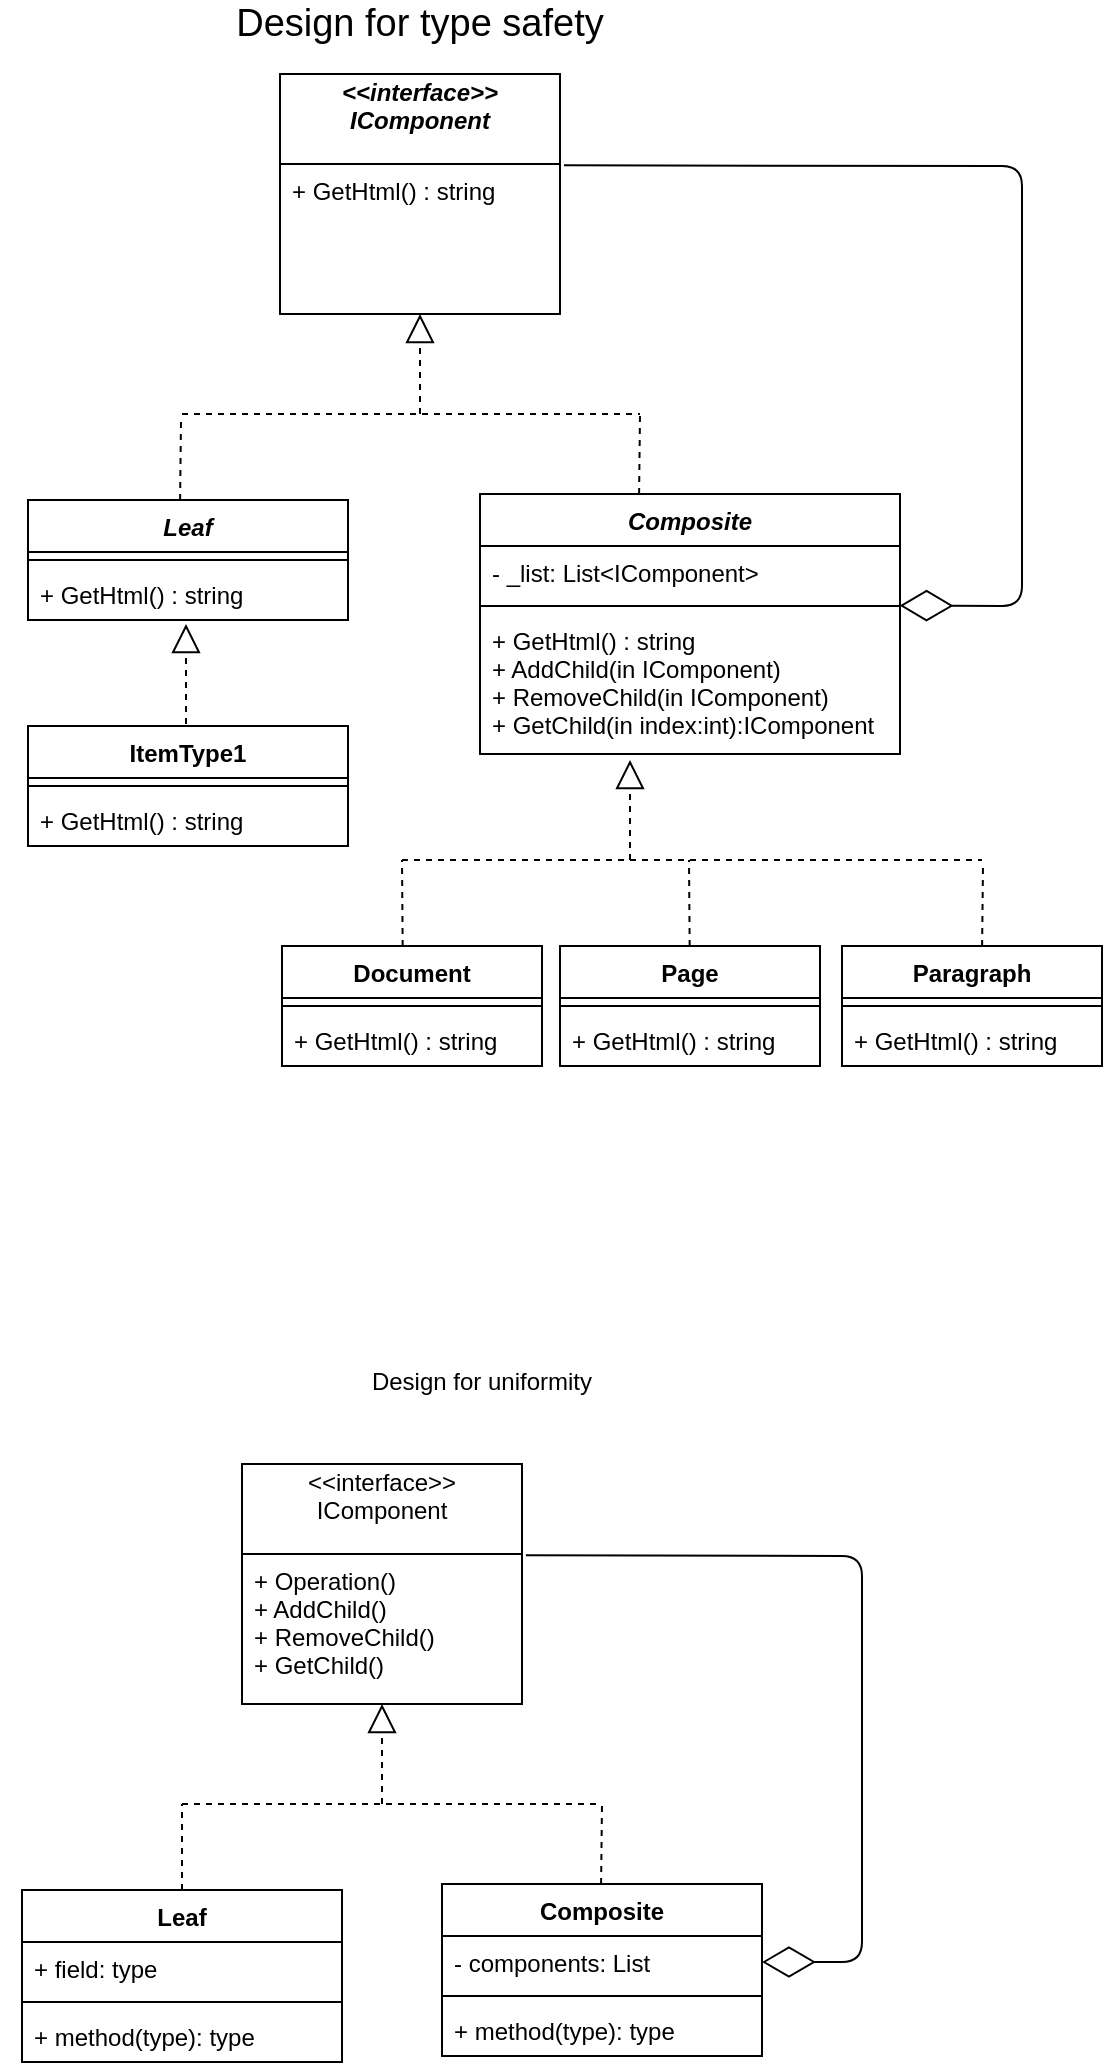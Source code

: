 <mxfile version="10.6.0" type="device"><diagram id="-K9UM8dim59znH_Db7uy" name="Page-1"><mxGraphModel dx="1077" dy="621" grid="1" gridSize="10" guides="1" tooltips="1" connect="1" arrows="1" fold="1" page="1" pageScale="1" pageWidth="850" pageHeight="1100" math="0" shadow="0"><root><mxCell id="0"/><mxCell id="1" parent="0"/><mxCell id="X97QrfM6GMMRkTykl-i_-2" value="Composite" style="swimlane;fontStyle=1;align=center;verticalAlign=top;childLayout=stackLayout;horizontal=1;startSize=26;horizontalStack=0;resizeParent=1;resizeParentMax=0;resizeLast=0;collapsible=1;marginBottom=0;" vertex="1" parent="1"><mxGeometry x="350" y="949" width="160" height="86" as="geometry"/></mxCell><mxCell id="X97QrfM6GMMRkTykl-i_-3" value="- components: List" style="text;strokeColor=none;fillColor=none;align=left;verticalAlign=top;spacingLeft=4;spacingRight=4;overflow=hidden;rotatable=0;points=[[0,0.5],[1,0.5]];portConstraint=eastwest;" vertex="1" parent="X97QrfM6GMMRkTykl-i_-2"><mxGeometry y="26" width="160" height="26" as="geometry"/></mxCell><mxCell id="X97QrfM6GMMRkTykl-i_-4" value="" style="line;strokeWidth=1;fillColor=none;align=left;verticalAlign=middle;spacingTop=-1;spacingLeft=3;spacingRight=3;rotatable=0;labelPosition=right;points=[];portConstraint=eastwest;" vertex="1" parent="X97QrfM6GMMRkTykl-i_-2"><mxGeometry y="52" width="160" height="8" as="geometry"/></mxCell><mxCell id="X97QrfM6GMMRkTykl-i_-5" value="+ method(type): type" style="text;strokeColor=none;fillColor=none;align=left;verticalAlign=top;spacingLeft=4;spacingRight=4;overflow=hidden;rotatable=0;points=[[0,0.5],[1,0.5]];portConstraint=eastwest;" vertex="1" parent="X97QrfM6GMMRkTykl-i_-2"><mxGeometry y="60" width="160" height="26" as="geometry"/></mxCell><mxCell id="X97QrfM6GMMRkTykl-i_-6" value="Leaf" style="swimlane;fontStyle=1;align=center;verticalAlign=top;childLayout=stackLayout;horizontal=1;startSize=26;horizontalStack=0;resizeParent=1;resizeParentMax=0;resizeLast=0;collapsible=1;marginBottom=0;" vertex="1" parent="1"><mxGeometry x="140" y="952" width="160" height="86" as="geometry"/></mxCell><mxCell id="X97QrfM6GMMRkTykl-i_-7" value="+ field: type" style="text;strokeColor=none;fillColor=none;align=left;verticalAlign=top;spacingLeft=4;spacingRight=4;overflow=hidden;rotatable=0;points=[[0,0.5],[1,0.5]];portConstraint=eastwest;" vertex="1" parent="X97QrfM6GMMRkTykl-i_-6"><mxGeometry y="26" width="160" height="26" as="geometry"/></mxCell><mxCell id="X97QrfM6GMMRkTykl-i_-8" value="" style="line;strokeWidth=1;fillColor=none;align=left;verticalAlign=middle;spacingTop=-1;spacingLeft=3;spacingRight=3;rotatable=0;labelPosition=right;points=[];portConstraint=eastwest;" vertex="1" parent="X97QrfM6GMMRkTykl-i_-6"><mxGeometry y="52" width="160" height="8" as="geometry"/></mxCell><mxCell id="X97QrfM6GMMRkTykl-i_-9" value="+ method(type): type" style="text;strokeColor=none;fillColor=none;align=left;verticalAlign=top;spacingLeft=4;spacingRight=4;overflow=hidden;rotatable=0;points=[[0,0.5],[1,0.5]];portConstraint=eastwest;" vertex="1" parent="X97QrfM6GMMRkTykl-i_-6"><mxGeometry y="60" width="160" height="26" as="geometry"/></mxCell><mxCell id="X97QrfM6GMMRkTykl-i_-19" value="" style="endArrow=diamondThin;endFill=0;endSize=24;html=1;exitX=1.014;exitY=0.009;exitDx=0;exitDy=0;entryX=1;entryY=0.5;entryDx=0;entryDy=0;exitPerimeter=0;" edge="1" parent="1" source="X97QrfM6GMMRkTykl-i_-35" target="X97QrfM6GMMRkTykl-i_-3"><mxGeometry width="160" relative="1" as="geometry"><mxPoint x="375" y="809" as="sourcePoint"/><mxPoint x="570" y="969" as="targetPoint"/><Array as="points"><mxPoint x="560" y="785"/><mxPoint x="560" y="988"/></Array></mxGeometry></mxCell><mxCell id="X97QrfM6GMMRkTykl-i_-30" value="" style="endArrow=block;dashed=1;endFill=0;endSize=12;html=1;" edge="1" parent="1"><mxGeometry width="160" relative="1" as="geometry"><mxPoint x="320" y="909" as="sourcePoint"/><mxPoint x="320" y="859" as="targetPoint"/></mxGeometry></mxCell><mxCell id="X97QrfM6GMMRkTykl-i_-31" value="" style="endArrow=none;dashed=1;html=1;" edge="1" parent="1"><mxGeometry width="50" height="50" relative="1" as="geometry"><mxPoint x="220" y="909" as="sourcePoint"/><mxPoint x="430" y="909" as="targetPoint"/></mxGeometry></mxCell><mxCell id="X97QrfM6GMMRkTykl-i_-32" value="" style="endArrow=none;dashed=1;html=1;exitX=0.5;exitY=0;exitDx=0;exitDy=0;" edge="1" parent="1" source="X97QrfM6GMMRkTykl-i_-6"><mxGeometry width="50" height="50" relative="1" as="geometry"><mxPoint x="180" y="959" as="sourcePoint"/><mxPoint x="220" y="909" as="targetPoint"/></mxGeometry></mxCell><mxCell id="X97QrfM6GMMRkTykl-i_-33" value="" style="endArrow=none;dashed=1;html=1;exitX=0.5;exitY=0;exitDx=0;exitDy=0;" edge="1" parent="1"><mxGeometry width="50" height="50" relative="1" as="geometry"><mxPoint x="429.548" y="949" as="sourcePoint"/><mxPoint x="430" y="909" as="targetPoint"/></mxGeometry></mxCell><mxCell id="X97QrfM6GMMRkTykl-i_-34" value="&lt;&lt;interface&gt;&gt;&#10;IComponent&#10;" style="swimlane;fontStyle=0;childLayout=stackLayout;horizontal=1;startSize=45;fillColor=none;horizontalStack=0;resizeParent=1;resizeParentMax=0;resizeLast=0;collapsible=1;marginBottom=0;" vertex="1" parent="1"><mxGeometry x="250" y="739" width="140" height="120" as="geometry"/></mxCell><mxCell id="X97QrfM6GMMRkTykl-i_-35" value="+ Operation()&#10;+ AddChild()&#10;+ RemoveChild()&#10;+ GetChild()&#10;" style="text;strokeColor=none;fillColor=none;align=left;verticalAlign=top;spacingLeft=4;spacingRight=4;overflow=hidden;rotatable=0;points=[[0,0.5],[1,0.5]];portConstraint=eastwest;" vertex="1" parent="X97QrfM6GMMRkTykl-i_-34"><mxGeometry y="45" width="140" height="75" as="geometry"/></mxCell><mxCell id="X97QrfM6GMMRkTykl-i_-38" value="Composite" style="swimlane;fontStyle=3;align=center;verticalAlign=top;childLayout=stackLayout;horizontal=1;startSize=26;horizontalStack=0;resizeParent=1;resizeParentMax=0;resizeLast=0;collapsible=1;marginBottom=0;" vertex="1" parent="1"><mxGeometry x="369" y="254" width="210" height="130" as="geometry"/></mxCell><mxCell id="X97QrfM6GMMRkTykl-i_-39" value="- _list: List&lt;IComponent&gt;" style="text;strokeColor=none;fillColor=none;align=left;verticalAlign=top;spacingLeft=4;spacingRight=4;overflow=hidden;rotatable=0;points=[[0,0.5],[1,0.5]];portConstraint=eastwest;" vertex="1" parent="X97QrfM6GMMRkTykl-i_-38"><mxGeometry y="26" width="210" height="26" as="geometry"/></mxCell><mxCell id="X97QrfM6GMMRkTykl-i_-40" value="" style="line;strokeWidth=1;fillColor=none;align=left;verticalAlign=middle;spacingTop=-1;spacingLeft=3;spacingRight=3;rotatable=0;labelPosition=right;points=[];portConstraint=eastwest;" vertex="1" parent="X97QrfM6GMMRkTykl-i_-38"><mxGeometry y="52" width="210" height="8" as="geometry"/></mxCell><mxCell id="X97QrfM6GMMRkTykl-i_-41" value="+ GetHtml() : string&#10;+ AddChild(in IComponent)&#10;+ RemoveChild(in IComponent)&#10;+ GetChild(in index:int):IComponent&#10;" style="text;strokeColor=none;fillColor=none;align=left;verticalAlign=top;spacingLeft=4;spacingRight=4;overflow=hidden;rotatable=0;points=[[0,0.5],[1,0.5]];portConstraint=eastwest;" vertex="1" parent="X97QrfM6GMMRkTykl-i_-38"><mxGeometry y="60" width="210" height="70" as="geometry"/></mxCell><mxCell id="X97QrfM6GMMRkTykl-i_-42" value="Leaf" style="swimlane;fontStyle=3;align=center;verticalAlign=top;childLayout=stackLayout;horizontal=1;startSize=26;horizontalStack=0;resizeParent=1;resizeParentMax=0;resizeLast=0;collapsible=1;marginBottom=0;" vertex="1" parent="1"><mxGeometry x="143" y="257" width="160" height="60" as="geometry"/></mxCell><mxCell id="X97QrfM6GMMRkTykl-i_-44" value="" style="line;strokeWidth=1;fillColor=none;align=left;verticalAlign=middle;spacingTop=-1;spacingLeft=3;spacingRight=3;rotatable=0;labelPosition=right;points=[];portConstraint=eastwest;" vertex="1" parent="X97QrfM6GMMRkTykl-i_-42"><mxGeometry y="26" width="160" height="8" as="geometry"/></mxCell><mxCell id="X97QrfM6GMMRkTykl-i_-45" value="+ GetHtml() : string&#10;" style="text;strokeColor=none;fillColor=none;align=left;verticalAlign=top;spacingLeft=4;spacingRight=4;overflow=hidden;rotatable=0;points=[[0,0.5],[1,0.5]];portConstraint=eastwest;" vertex="1" parent="X97QrfM6GMMRkTykl-i_-42"><mxGeometry y="34" width="160" height="26" as="geometry"/></mxCell><mxCell id="X97QrfM6GMMRkTykl-i_-46" value="" style="endArrow=diamondThin;endFill=0;endSize=24;html=1;exitX=1.014;exitY=0.009;exitDx=0;exitDy=0;exitPerimeter=0;entryX=0.999;entryY=0.472;entryDx=0;entryDy=0;entryPerimeter=0;" edge="1" parent="1" source="X97QrfM6GMMRkTykl-i_-52" target="X97QrfM6GMMRkTykl-i_-40"><mxGeometry width="160" relative="1" as="geometry"><mxPoint x="394" y="114" as="sourcePoint"/><mxPoint x="610" y="340" as="targetPoint"/><Array as="points"><mxPoint x="640" y="90"/><mxPoint x="640" y="310"/></Array></mxGeometry></mxCell><mxCell id="X97QrfM6GMMRkTykl-i_-47" value="" style="endArrow=block;dashed=1;endFill=0;endSize=12;html=1;" edge="1" parent="1"><mxGeometry width="160" relative="1" as="geometry"><mxPoint x="339" y="214" as="sourcePoint"/><mxPoint x="339" y="164" as="targetPoint"/></mxGeometry></mxCell><mxCell id="X97QrfM6GMMRkTykl-i_-48" value="" style="endArrow=none;dashed=1;html=1;" edge="1" parent="1"><mxGeometry width="50" height="50" relative="1" as="geometry"><mxPoint x="220" y="214" as="sourcePoint"/><mxPoint x="449" y="214" as="targetPoint"/></mxGeometry></mxCell><mxCell id="X97QrfM6GMMRkTykl-i_-50" value="" style="endArrow=none;dashed=1;html=1;exitX=0.5;exitY=0;exitDx=0;exitDy=0;" edge="1" parent="1"><mxGeometry width="50" height="50" relative="1" as="geometry"><mxPoint x="448.548" y="254" as="sourcePoint"/><mxPoint x="449" y="214" as="targetPoint"/></mxGeometry></mxCell><mxCell id="X97QrfM6GMMRkTykl-i_-51" value="&lt;&lt;interface&gt;&gt;&#10;IComponent&#10;" style="swimlane;fontStyle=3;childLayout=stackLayout;horizontal=1;startSize=45;fillColor=none;horizontalStack=0;resizeParent=1;resizeParentMax=0;resizeLast=0;collapsible=1;marginBottom=0;" vertex="1" parent="1"><mxGeometry x="269" y="44" width="140" height="120" as="geometry"/></mxCell><mxCell id="X97QrfM6GMMRkTykl-i_-52" value="+ GetHtml() : string&#10;" style="text;strokeColor=none;fillColor=none;align=left;verticalAlign=top;spacingLeft=4;spacingRight=4;overflow=hidden;rotatable=0;points=[[0,0.5],[1,0.5]];portConstraint=eastwest;" vertex="1" parent="X97QrfM6GMMRkTykl-i_-51"><mxGeometry y="45" width="140" height="75" as="geometry"/></mxCell><mxCell id="X97QrfM6GMMRkTykl-i_-53" value="Design for uniformity" style="text;html=1;strokeColor=none;fillColor=none;align=center;verticalAlign=middle;whiteSpace=wrap;rounded=0;" vertex="1" parent="1"><mxGeometry x="160" y="688" width="420" height="20" as="geometry"/></mxCell><mxCell id="X97QrfM6GMMRkTykl-i_-55" value="&lt;font style=&quot;font-size: 19px&quot;&gt;Design for type safety&lt;/font&gt;" style="text;html=1;strokeColor=none;fillColor=none;align=center;verticalAlign=middle;whiteSpace=wrap;rounded=0;" vertex="1" parent="1"><mxGeometry x="129" y="8.889" width="420" height="20" as="geometry"/></mxCell><mxCell id="X97QrfM6GMMRkTykl-i_-56" value="ItemType1" style="swimlane;fontStyle=1;align=center;verticalAlign=top;childLayout=stackLayout;horizontal=1;startSize=26;horizontalStack=0;resizeParent=1;resizeParentMax=0;resizeLast=0;collapsible=1;marginBottom=0;" vertex="1" parent="1"><mxGeometry x="143" y="370" width="160" height="60" as="geometry"/></mxCell><mxCell id="X97QrfM6GMMRkTykl-i_-57" value="" style="line;strokeWidth=1;fillColor=none;align=left;verticalAlign=middle;spacingTop=-1;spacingLeft=3;spacingRight=3;rotatable=0;labelPosition=right;points=[];portConstraint=eastwest;" vertex="1" parent="X97QrfM6GMMRkTykl-i_-56"><mxGeometry y="26" width="160" height="8" as="geometry"/></mxCell><mxCell id="X97QrfM6GMMRkTykl-i_-58" value="+ GetHtml() : string&#10;" style="text;strokeColor=none;fillColor=none;align=left;verticalAlign=top;spacingLeft=4;spacingRight=4;overflow=hidden;rotatable=0;points=[[0,0.5],[1,0.5]];portConstraint=eastwest;" vertex="1" parent="X97QrfM6GMMRkTykl-i_-56"><mxGeometry y="34" width="160" height="26" as="geometry"/></mxCell><mxCell id="X97QrfM6GMMRkTykl-i_-59" value="" style="endArrow=block;dashed=1;endFill=0;endSize=12;html=1;" edge="1" parent="1"><mxGeometry width="160" relative="1" as="geometry"><mxPoint x="222" y="369" as="sourcePoint"/><mxPoint x="222" y="319" as="targetPoint"/></mxGeometry></mxCell><mxCell id="X97QrfM6GMMRkTykl-i_-63" value="" style="endArrow=block;dashed=1;endFill=0;endSize=12;html=1;" edge="1" parent="1"><mxGeometry width="160" relative="1" as="geometry"><mxPoint x="444" y="437" as="sourcePoint"/><mxPoint x="444" y="387" as="targetPoint"/></mxGeometry></mxCell><mxCell id="X97QrfM6GMMRkTykl-i_-64" value="" style="endArrow=none;dashed=1;html=1;" edge="1" parent="1"><mxGeometry width="50" height="50" relative="1" as="geometry"><mxPoint x="330" y="437" as="sourcePoint"/><mxPoint x="620" y="437" as="targetPoint"/></mxGeometry></mxCell><mxCell id="X97QrfM6GMMRkTykl-i_-65" value="" style="endArrow=none;dashed=1;html=1;exitX=0.5;exitY=0;exitDx=0;exitDy=0;" edge="1" parent="1"><mxGeometry width="50" height="50" relative="1" as="geometry"><mxPoint x="330.333" y="480" as="sourcePoint"/><mxPoint x="330" y="437" as="targetPoint"/></mxGeometry></mxCell><mxCell id="X97QrfM6GMMRkTykl-i_-66" value="" style="endArrow=none;dashed=1;html=1;exitX=0.5;exitY=0;exitDx=0;exitDy=0;" edge="1" parent="1"><mxGeometry width="50" height="50" relative="1" as="geometry"><mxPoint x="620.048" y="480.0" as="sourcePoint"/><mxPoint x="620.5" y="440" as="targetPoint"/></mxGeometry></mxCell><mxCell id="X97QrfM6GMMRkTykl-i_-79" value="Document" style="swimlane;fontStyle=1;align=center;verticalAlign=top;childLayout=stackLayout;horizontal=1;startSize=26;horizontalStack=0;resizeParent=1;resizeParentMax=0;resizeLast=0;collapsible=1;marginBottom=0;" vertex="1" parent="1"><mxGeometry x="270" y="480" width="130" height="60" as="geometry"/></mxCell><mxCell id="X97QrfM6GMMRkTykl-i_-80" value="" style="line;strokeWidth=1;fillColor=none;align=left;verticalAlign=middle;spacingTop=-1;spacingLeft=3;spacingRight=3;rotatable=0;labelPosition=right;points=[];portConstraint=eastwest;" vertex="1" parent="X97QrfM6GMMRkTykl-i_-79"><mxGeometry y="26" width="130" height="8" as="geometry"/></mxCell><mxCell id="X97QrfM6GMMRkTykl-i_-81" value="+ GetHtml() : string&#10;" style="text;strokeColor=none;fillColor=none;align=left;verticalAlign=top;spacingLeft=4;spacingRight=4;overflow=hidden;rotatable=0;points=[[0,0.5],[1,0.5]];portConstraint=eastwest;" vertex="1" parent="X97QrfM6GMMRkTykl-i_-79"><mxGeometry y="34" width="130" height="26" as="geometry"/></mxCell><mxCell id="X97QrfM6GMMRkTykl-i_-83" value="Page" style="swimlane;fontStyle=1;align=center;verticalAlign=top;childLayout=stackLayout;horizontal=1;startSize=26;horizontalStack=0;resizeParent=1;resizeParentMax=0;resizeLast=0;collapsible=1;marginBottom=0;" vertex="1" parent="1"><mxGeometry x="409" y="480" width="130" height="60" as="geometry"/></mxCell><mxCell id="X97QrfM6GMMRkTykl-i_-84" value="" style="line;strokeWidth=1;fillColor=none;align=left;verticalAlign=middle;spacingTop=-1;spacingLeft=3;spacingRight=3;rotatable=0;labelPosition=right;points=[];portConstraint=eastwest;" vertex="1" parent="X97QrfM6GMMRkTykl-i_-83"><mxGeometry y="26" width="130" height="8" as="geometry"/></mxCell><mxCell id="X97QrfM6GMMRkTykl-i_-85" value="+ GetHtml() : string&#10;" style="text;strokeColor=none;fillColor=none;align=left;verticalAlign=top;spacingLeft=4;spacingRight=4;overflow=hidden;rotatable=0;points=[[0,0.5],[1,0.5]];portConstraint=eastwest;" vertex="1" parent="X97QrfM6GMMRkTykl-i_-83"><mxGeometry y="34" width="130" height="26" as="geometry"/></mxCell><mxCell id="X97QrfM6GMMRkTykl-i_-86" value="Paragraph" style="swimlane;fontStyle=1;align=center;verticalAlign=top;childLayout=stackLayout;horizontal=1;startSize=26;horizontalStack=0;resizeParent=1;resizeParentMax=0;resizeLast=0;collapsible=1;marginBottom=0;" vertex="1" parent="1"><mxGeometry x="550" y="480" width="130" height="60" as="geometry"/></mxCell><mxCell id="X97QrfM6GMMRkTykl-i_-87" value="" style="line;strokeWidth=1;fillColor=none;align=left;verticalAlign=middle;spacingTop=-1;spacingLeft=3;spacingRight=3;rotatable=0;labelPosition=right;points=[];portConstraint=eastwest;" vertex="1" parent="X97QrfM6GMMRkTykl-i_-86"><mxGeometry y="26" width="130" height="8" as="geometry"/></mxCell><mxCell id="X97QrfM6GMMRkTykl-i_-88" value="+ GetHtml() : string&#10;" style="text;strokeColor=none;fillColor=none;align=left;verticalAlign=top;spacingLeft=4;spacingRight=4;overflow=hidden;rotatable=0;points=[[0,0.5],[1,0.5]];portConstraint=eastwest;" vertex="1" parent="X97QrfM6GMMRkTykl-i_-86"><mxGeometry y="34" width="130" height="26" as="geometry"/></mxCell><mxCell id="X97QrfM6GMMRkTykl-i_-89" value="" style="endArrow=none;dashed=1;html=1;exitX=0.5;exitY=0;exitDx=0;exitDy=0;" edge="1" parent="1"><mxGeometry width="50" height="50" relative="1" as="geometry"><mxPoint x="473.833" y="480" as="sourcePoint"/><mxPoint x="473.5" y="437.0" as="targetPoint"/></mxGeometry></mxCell><mxCell id="X97QrfM6GMMRkTykl-i_-90" value="" style="endArrow=none;dashed=1;html=1;exitX=0.5;exitY=0;exitDx=0;exitDy=0;" edge="1" parent="1"><mxGeometry width="50" height="50" relative="1" as="geometry"><mxPoint x="219.048" y="257" as="sourcePoint"/><mxPoint x="219.5" y="217" as="targetPoint"/></mxGeometry></mxCell></root></mxGraphModel></diagram></mxfile>